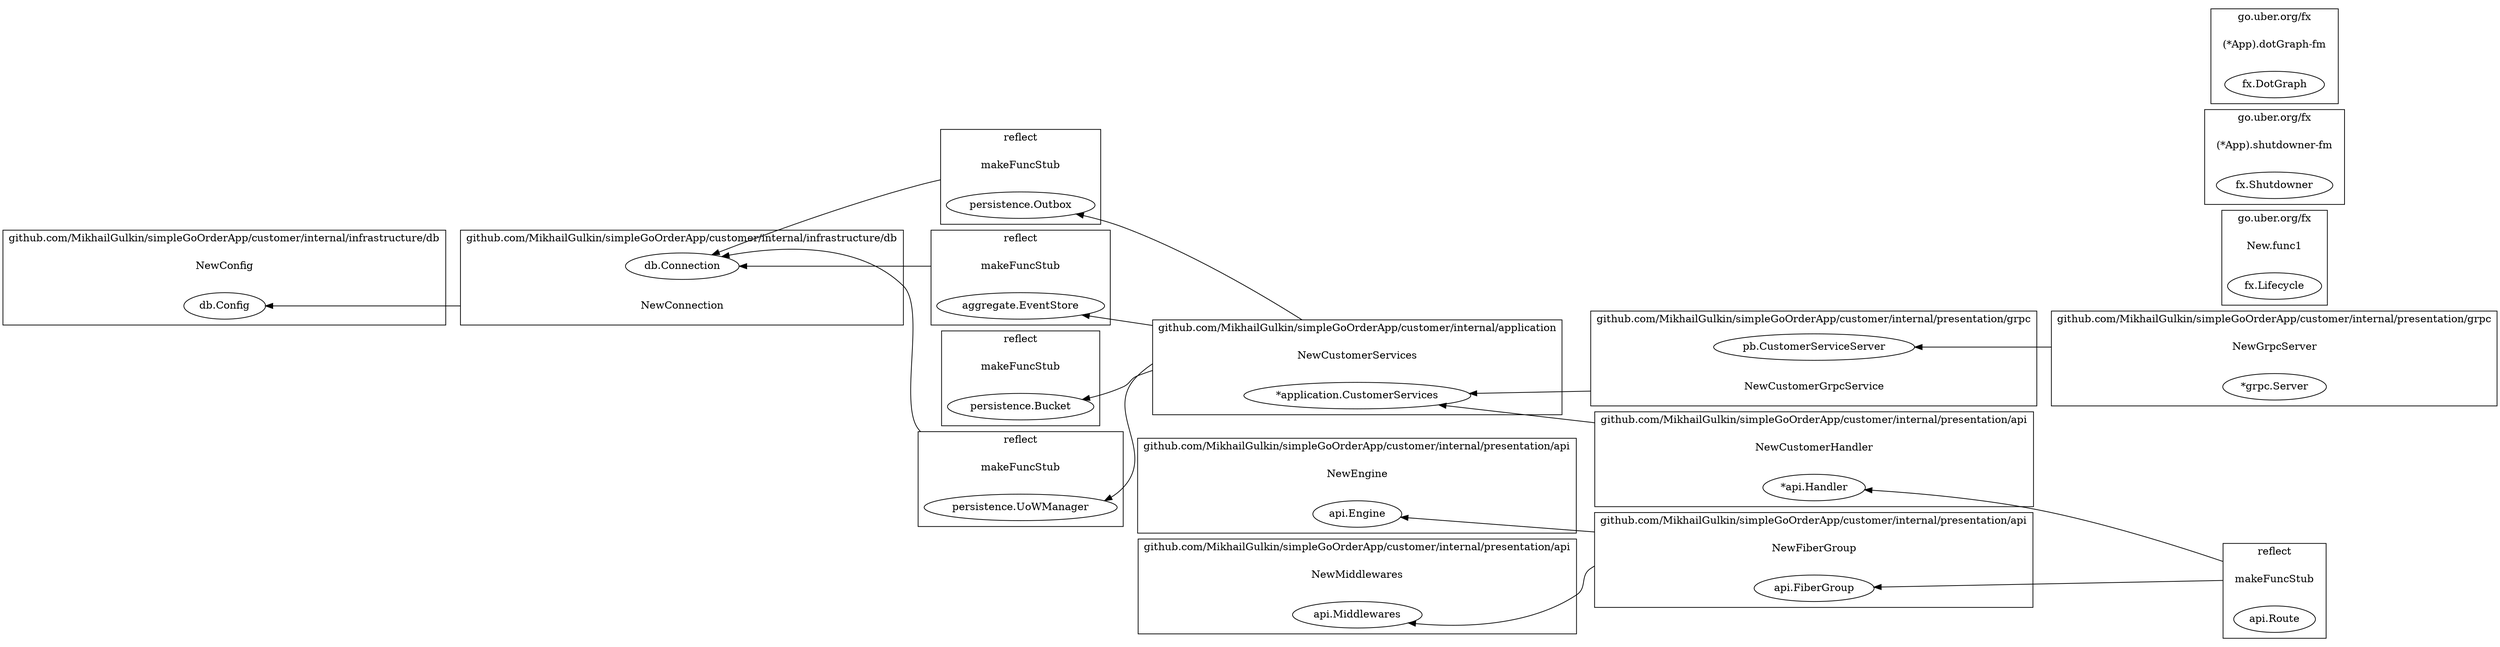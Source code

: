 digraph {
	rankdir=RL;
	graph [compound=true];
	
		subgraph cluster_0 {
			label = "reflect";
			constructor_0 [shape=plaintext label="makeFuncStub"];
			
			"persistence.Outbox" [label=<persistence.Outbox>];
			
		}
		
			constructor_0 -> "db.Connection" [ltail=cluster_0];
		
		
		subgraph cluster_1 {
			label = "reflect";
			constructor_1 [shape=plaintext label="makeFuncStub"];
			
			"aggregate.EventStore" [label=<aggregate.EventStore>];
			
		}
		
			constructor_1 -> "db.Connection" [ltail=cluster_1];
		
		
		subgraph cluster_2 {
			label = "reflect";
			constructor_2 [shape=plaintext label="makeFuncStub"];
			
			"persistence.Bucket" [label=<persistence.Bucket>];
			
		}
		
		
		subgraph cluster_3 {
			label = "reflect";
			constructor_3 [shape=plaintext label="makeFuncStub"];
			
			"persistence.UoWManager" [label=<persistence.UoWManager>];
			
		}
		
			constructor_3 -> "db.Connection" [ltail=cluster_3];
		
		
		subgraph cluster_4 {
			label = "github.com/MikhailGulkin/simpleGoOrderApp/customer/internal/infrastructure/db";
			constructor_4 [shape=plaintext label="NewConfig"];
			
			"db.Config" [label=<db.Config>];
			
		}
		
		
		subgraph cluster_5 {
			label = "github.com/MikhailGulkin/simpleGoOrderApp/customer/internal/infrastructure/db";
			constructor_5 [shape=plaintext label="NewConnection"];
			
			"db.Connection" [label=<db.Connection>];
			
		}
		
			constructor_5 -> "db.Config" [ltail=cluster_5];
		
		
		subgraph cluster_6 {
			label = "github.com/MikhailGulkin/simpleGoOrderApp/customer/internal/application";
			constructor_6 [shape=plaintext label="NewCustomerServices"];
			
			"*application.CustomerServices" [label=<*application.CustomerServices>];
			
		}
		
			constructor_6 -> "aggregate.EventStore" [ltail=cluster_6];
		
			constructor_6 -> "persistence.Outbox" [ltail=cluster_6];
		
			constructor_6 -> "persistence.UoWManager" [ltail=cluster_6];
		
			constructor_6 -> "persistence.Bucket" [ltail=cluster_6];
		
		
		subgraph cluster_7 {
			label = "github.com/MikhailGulkin/simpleGoOrderApp/customer/internal/presentation/grpc";
			constructor_7 [shape=plaintext label="NewGrpcServer"];
			
			"*grpc.Server" [label=<*grpc.Server>];
			
		}
		
			constructor_7 -> "pb.CustomerServiceServer" [ltail=cluster_7];
		
		
		subgraph cluster_8 {
			label = "github.com/MikhailGulkin/simpleGoOrderApp/customer/internal/presentation/grpc";
			constructor_8 [shape=plaintext label="NewCustomerGrpcService"];
			
			"pb.CustomerServiceServer" [label=<pb.CustomerServiceServer>];
			
		}
		
			constructor_8 -> "*application.CustomerServices" [ltail=cluster_8];
		
		
		subgraph cluster_9 {
			label = "github.com/MikhailGulkin/simpleGoOrderApp/customer/internal/presentation/api";
			constructor_9 [shape=plaintext label="NewEngine"];
			
			"api.Engine" [label=<api.Engine>];
			
		}
		
		
		subgraph cluster_10 {
			label = "github.com/MikhailGulkin/simpleGoOrderApp/customer/internal/presentation/api";
			constructor_10 [shape=plaintext label="NewCustomerHandler"];
			
			"*api.Handler" [label=<*api.Handler>];
			
		}
		
			constructor_10 -> "*application.CustomerServices" [ltail=cluster_10];
		
		
		subgraph cluster_11 {
			label = "github.com/MikhailGulkin/simpleGoOrderApp/customer/internal/presentation/api";
			constructor_11 [shape=plaintext label="NewMiddlewares"];
			
			"api.Middlewares" [label=<api.Middlewares>];
			
		}
		
		
		subgraph cluster_12 {
			label = "github.com/MikhailGulkin/simpleGoOrderApp/customer/internal/presentation/api";
			constructor_12 [shape=plaintext label="NewFiberGroup"];
			
			"api.FiberGroup" [label=<api.FiberGroup>];
			
		}
		
			constructor_12 -> "api.Engine" [ltail=cluster_12];
		
			constructor_12 -> "api.Middlewares" [ltail=cluster_12];
		
		
		subgraph cluster_13 {
			label = "reflect";
			constructor_13 [shape=plaintext label="makeFuncStub"];
			
			"api.Route" [label=<api.Route>];
			
		}
		
			constructor_13 -> "api.FiberGroup" [ltail=cluster_13];
		
			constructor_13 -> "*api.Handler" [ltail=cluster_13];
		
		
		subgraph cluster_14 {
			label = "go.uber.org/fx";
			constructor_14 [shape=plaintext label="New.func1"];
			
			"fx.Lifecycle" [label=<fx.Lifecycle>];
			
		}
		
		
		subgraph cluster_15 {
			label = "go.uber.org/fx";
			constructor_15 [shape=plaintext label="(*App).shutdowner-fm"];
			
			"fx.Shutdowner" [label=<fx.Shutdowner>];
			
		}
		
		
		subgraph cluster_16 {
			label = "go.uber.org/fx";
			constructor_16 [shape=plaintext label="(*App).dotGraph-fm"];
			
			"fx.DotGraph" [label=<fx.DotGraph>];
			
		}
		
		
	
}